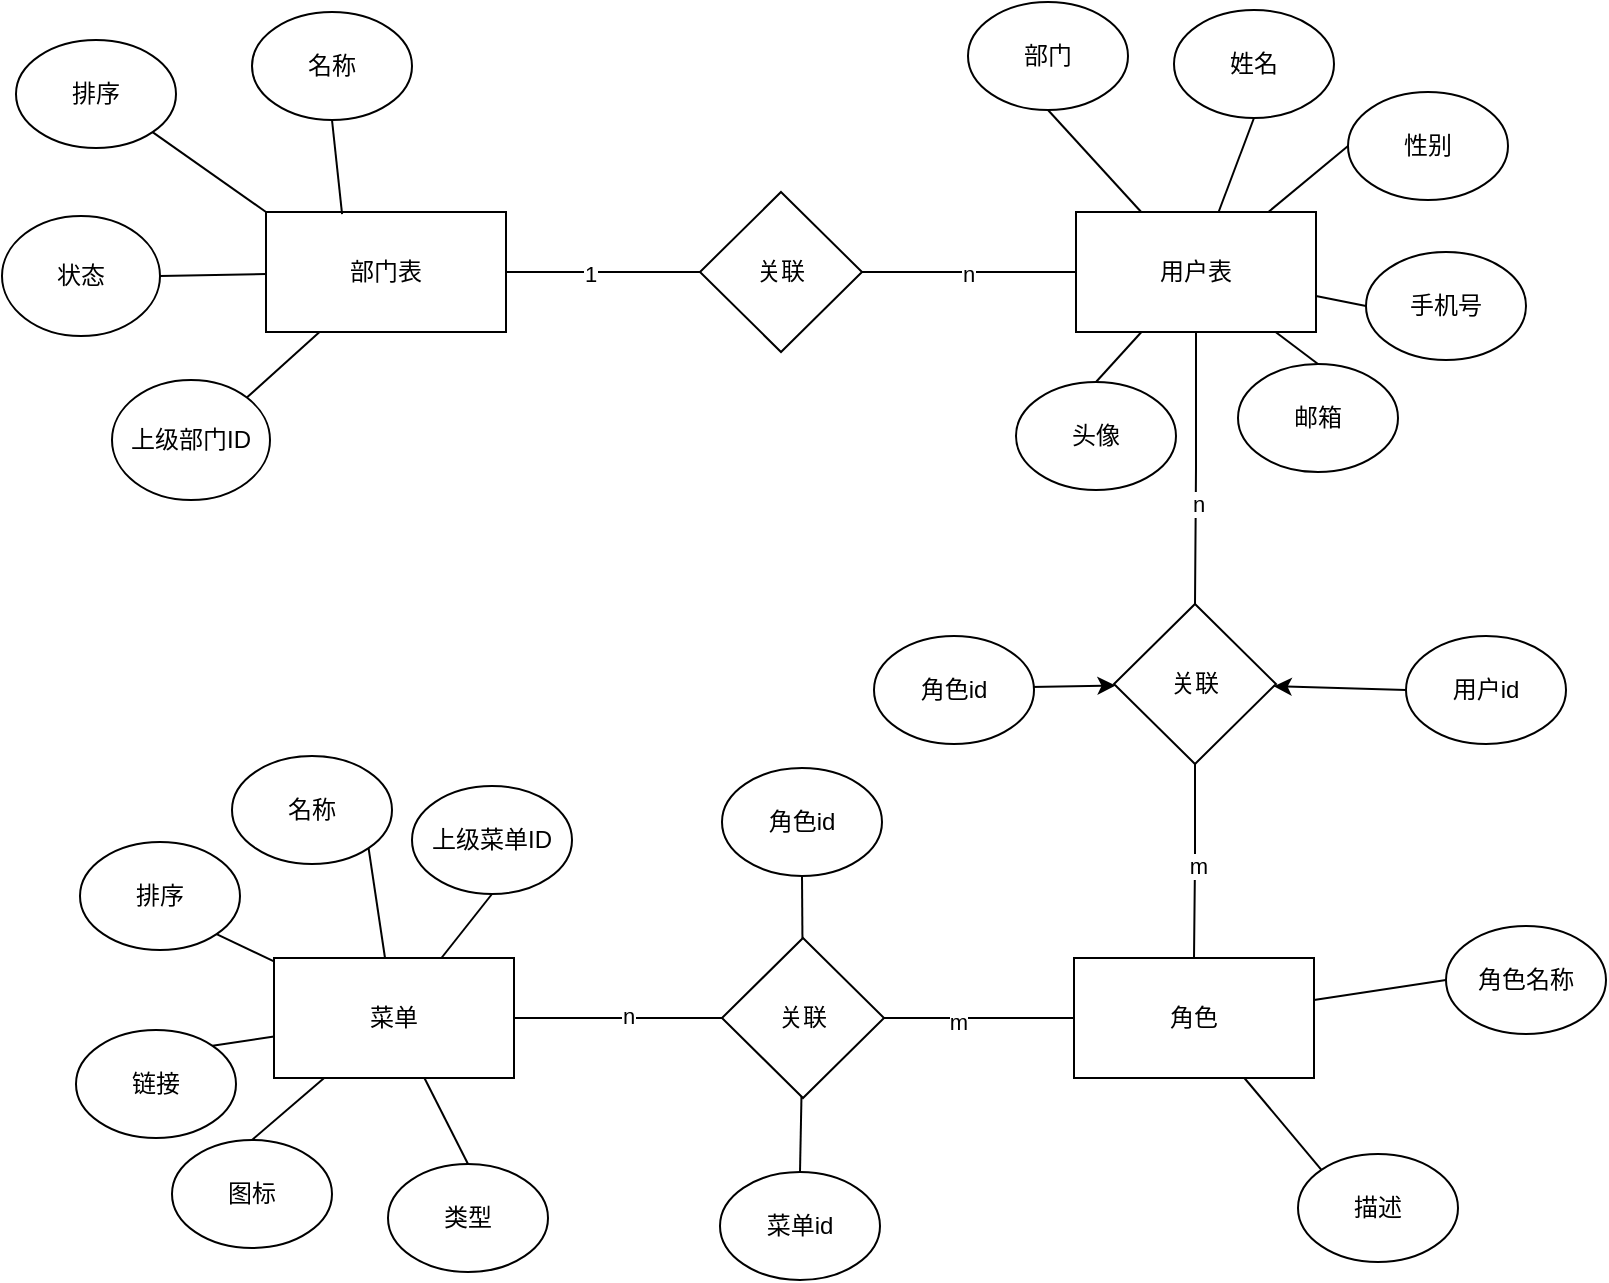 <mxfile version="22.0.6" type="github">
  <diagram name="第 1 页" id="ddNw3UJNpPclgdhl9-5q">
    <mxGraphModel dx="1594" dy="653" grid="0" gridSize="10" guides="0" tooltips="1" connect="1" arrows="1" fold="1" page="0" pageScale="1" pageWidth="827" pageHeight="1169" math="0" shadow="0">
      <root>
        <mxCell id="0" />
        <mxCell id="1" parent="0" />
        <mxCell id="-VB0LCoFOLKxhJaFxNoc-21" style="edgeStyle=orthogonalEdgeStyle;rounded=0;orthogonalLoop=1;jettySize=auto;html=1;exitX=1;exitY=0.5;exitDx=0;exitDy=0;entryX=0;entryY=0.5;entryDx=0;entryDy=0;endArrow=none;endFill=0;" edge="1" parent="1" source="-VB0LCoFOLKxhJaFxNoc-1" target="-VB0LCoFOLKxhJaFxNoc-20">
          <mxGeometry relative="1" as="geometry" />
        </mxCell>
        <mxCell id="-VB0LCoFOLKxhJaFxNoc-24" value="1" style="edgeLabel;html=1;align=center;verticalAlign=middle;resizable=0;points=[];" vertex="1" connectable="0" parent="-VB0LCoFOLKxhJaFxNoc-21">
          <mxGeometry x="-0.134" y="-1" relative="1" as="geometry">
            <mxPoint as="offset" />
          </mxGeometry>
        </mxCell>
        <mxCell id="-VB0LCoFOLKxhJaFxNoc-1" value="部门表" style="rounded=0;whiteSpace=wrap;html=1;" vertex="1" parent="1">
          <mxGeometry x="-11" y="196" width="120" height="60" as="geometry" />
        </mxCell>
        <mxCell id="-VB0LCoFOLKxhJaFxNoc-22" style="edgeStyle=orthogonalEdgeStyle;rounded=0;orthogonalLoop=1;jettySize=auto;html=1;exitX=0;exitY=0.5;exitDx=0;exitDy=0;endArrow=none;endFill=0;" edge="1" parent="1" source="-VB0LCoFOLKxhJaFxNoc-2" target="-VB0LCoFOLKxhJaFxNoc-20">
          <mxGeometry relative="1" as="geometry" />
        </mxCell>
        <mxCell id="-VB0LCoFOLKxhJaFxNoc-23" value="n" style="edgeLabel;html=1;align=center;verticalAlign=middle;resizable=0;points=[];" vertex="1" connectable="0" parent="-VB0LCoFOLKxhJaFxNoc-22">
          <mxGeometry x="0.018" y="1" relative="1" as="geometry">
            <mxPoint as="offset" />
          </mxGeometry>
        </mxCell>
        <mxCell id="-VB0LCoFOLKxhJaFxNoc-31" style="edgeStyle=orthogonalEdgeStyle;rounded=0;orthogonalLoop=1;jettySize=auto;html=1;exitX=0.5;exitY=1;exitDx=0;exitDy=0;endArrow=none;endFill=0;" edge="1" parent="1" source="-VB0LCoFOLKxhJaFxNoc-2" target="-VB0LCoFOLKxhJaFxNoc-6">
          <mxGeometry relative="1" as="geometry" />
        </mxCell>
        <mxCell id="-VB0LCoFOLKxhJaFxNoc-41" value="n" style="edgeLabel;html=1;align=center;verticalAlign=middle;resizable=0;points=[];" vertex="1" connectable="0" parent="-VB0LCoFOLKxhJaFxNoc-31">
          <mxGeometry x="0.267" y="1" relative="1" as="geometry">
            <mxPoint as="offset" />
          </mxGeometry>
        </mxCell>
        <mxCell id="-VB0LCoFOLKxhJaFxNoc-2" value="用户表" style="rounded=0;whiteSpace=wrap;html=1;" vertex="1" parent="1">
          <mxGeometry x="394" y="196" width="120" height="60" as="geometry" />
        </mxCell>
        <mxCell id="-VB0LCoFOLKxhJaFxNoc-49" style="rounded=0;orthogonalLoop=1;jettySize=auto;html=1;exitX=0;exitY=0.5;exitDx=0;exitDy=0;endArrow=none;endFill=0;" edge="1" parent="1" source="-VB0LCoFOLKxhJaFxNoc-3" target="-VB0LCoFOLKxhJaFxNoc-47">
          <mxGeometry relative="1" as="geometry" />
        </mxCell>
        <mxCell id="-VB0LCoFOLKxhJaFxNoc-63" value="m" style="edgeLabel;html=1;align=center;verticalAlign=middle;resizable=0;points=[];" vertex="1" connectable="0" parent="-VB0LCoFOLKxhJaFxNoc-49">
          <mxGeometry x="0.221" y="2" relative="1" as="geometry">
            <mxPoint as="offset" />
          </mxGeometry>
        </mxCell>
        <mxCell id="-VB0LCoFOLKxhJaFxNoc-3" value="角色" style="rounded=0;whiteSpace=wrap;html=1;" vertex="1" parent="1">
          <mxGeometry x="393" y="569" width="120" height="60" as="geometry" />
        </mxCell>
        <mxCell id="-VB0LCoFOLKxhJaFxNoc-48" style="rounded=0;orthogonalLoop=1;jettySize=auto;html=1;exitX=1;exitY=0.5;exitDx=0;exitDy=0;endArrow=none;endFill=0;" edge="1" parent="1" source="-VB0LCoFOLKxhJaFxNoc-4" target="-VB0LCoFOLKxhJaFxNoc-47">
          <mxGeometry relative="1" as="geometry" />
        </mxCell>
        <mxCell id="-VB0LCoFOLKxhJaFxNoc-62" value="n" style="edgeLabel;html=1;align=center;verticalAlign=middle;resizable=0;points=[];" vertex="1" connectable="0" parent="-VB0LCoFOLKxhJaFxNoc-48">
          <mxGeometry x="0.096" y="1" relative="1" as="geometry">
            <mxPoint as="offset" />
          </mxGeometry>
        </mxCell>
        <mxCell id="-VB0LCoFOLKxhJaFxNoc-4" value="菜单" style="rounded=0;whiteSpace=wrap;html=1;" vertex="1" parent="1">
          <mxGeometry x="-7" y="569" width="120" height="60" as="geometry" />
        </mxCell>
        <mxCell id="-VB0LCoFOLKxhJaFxNoc-8" style="edgeStyle=orthogonalEdgeStyle;rounded=0;orthogonalLoop=1;jettySize=auto;html=1;endArrow=none;endFill=0;" edge="1" parent="1" source="-VB0LCoFOLKxhJaFxNoc-6" target="-VB0LCoFOLKxhJaFxNoc-3">
          <mxGeometry relative="1" as="geometry" />
        </mxCell>
        <mxCell id="-VB0LCoFOLKxhJaFxNoc-42" value="m" style="edgeLabel;html=1;align=center;verticalAlign=middle;resizable=0;points=[];" vertex="1" connectable="0" parent="-VB0LCoFOLKxhJaFxNoc-8">
          <mxGeometry x="0.037" y="2" relative="1" as="geometry">
            <mxPoint y="1" as="offset" />
          </mxGeometry>
        </mxCell>
        <mxCell id="-VB0LCoFOLKxhJaFxNoc-46" style="rounded=0;orthogonalLoop=1;jettySize=auto;html=1;entryX=0;entryY=0.5;entryDx=0;entryDy=0;endArrow=none;endFill=0;startArrow=classic;startFill=1;" edge="1" parent="1" source="-VB0LCoFOLKxhJaFxNoc-6" target="-VB0LCoFOLKxhJaFxNoc-44">
          <mxGeometry relative="1" as="geometry" />
        </mxCell>
        <mxCell id="-VB0LCoFOLKxhJaFxNoc-6" value="关联" style="rhombus;whiteSpace=wrap;html=1;" vertex="1" parent="1">
          <mxGeometry x="413" y="392" width="81" height="80" as="geometry" />
        </mxCell>
        <mxCell id="-VB0LCoFOLKxhJaFxNoc-19" style="rounded=0;orthogonalLoop=1;jettySize=auto;html=1;exitX=1;exitY=1;exitDx=0;exitDy=0;entryX=0;entryY=0;entryDx=0;entryDy=0;endArrow=none;endFill=0;" edge="1" parent="1" source="-VB0LCoFOLKxhJaFxNoc-9" target="-VB0LCoFOLKxhJaFxNoc-1">
          <mxGeometry relative="1" as="geometry" />
        </mxCell>
        <mxCell id="-VB0LCoFOLKxhJaFxNoc-9" value="排序" style="ellipse;whiteSpace=wrap;html=1;" vertex="1" parent="1">
          <mxGeometry x="-136" y="110" width="80" height="54" as="geometry" />
        </mxCell>
        <mxCell id="-VB0LCoFOLKxhJaFxNoc-10" value="名称" style="ellipse;whiteSpace=wrap;html=1;" vertex="1" parent="1">
          <mxGeometry x="-18" y="96" width="80" height="54" as="geometry" />
        </mxCell>
        <mxCell id="-VB0LCoFOLKxhJaFxNoc-18" style="rounded=0;orthogonalLoop=1;jettySize=auto;html=1;exitX=1;exitY=0.5;exitDx=0;exitDy=0;endArrow=none;endFill=0;" edge="1" parent="1" source="-VB0LCoFOLKxhJaFxNoc-11" target="-VB0LCoFOLKxhJaFxNoc-1">
          <mxGeometry relative="1" as="geometry" />
        </mxCell>
        <mxCell id="-VB0LCoFOLKxhJaFxNoc-11" value="状态" style="ellipse;whiteSpace=wrap;html=1;" vertex="1" parent="1">
          <mxGeometry x="-143" y="198" width="79" height="60" as="geometry" />
        </mxCell>
        <mxCell id="-VB0LCoFOLKxhJaFxNoc-17" style="rounded=0;orthogonalLoop=1;jettySize=auto;html=1;exitX=1;exitY=0;exitDx=0;exitDy=0;endArrow=none;endFill=0;" edge="1" parent="1" source="-VB0LCoFOLKxhJaFxNoc-13" target="-VB0LCoFOLKxhJaFxNoc-1">
          <mxGeometry relative="1" as="geometry" />
        </mxCell>
        <mxCell id="-VB0LCoFOLKxhJaFxNoc-13" value="上级部门ID" style="ellipse;whiteSpace=wrap;html=1;" vertex="1" parent="1">
          <mxGeometry x="-88" y="280" width="79" height="60" as="geometry" />
        </mxCell>
        <mxCell id="-VB0LCoFOLKxhJaFxNoc-15" style="rounded=0;orthogonalLoop=1;jettySize=auto;html=1;exitX=0.5;exitY=1;exitDx=0;exitDy=0;entryX=0.317;entryY=0.017;entryDx=0;entryDy=0;entryPerimeter=0;endArrow=none;endFill=0;" edge="1" parent="1" source="-VB0LCoFOLKxhJaFxNoc-10" target="-VB0LCoFOLKxhJaFxNoc-1">
          <mxGeometry relative="1" as="geometry" />
        </mxCell>
        <mxCell id="-VB0LCoFOLKxhJaFxNoc-20" value="关联" style="rhombus;whiteSpace=wrap;html=1;" vertex="1" parent="1">
          <mxGeometry x="206" y="186" width="81" height="80" as="geometry" />
        </mxCell>
        <mxCell id="-VB0LCoFOLKxhJaFxNoc-39" style="rounded=0;orthogonalLoop=1;jettySize=auto;html=1;exitX=0.5;exitY=1;exitDx=0;exitDy=0;endArrow=none;endFill=0;" edge="1" parent="1" source="-VB0LCoFOLKxhJaFxNoc-25" target="-VB0LCoFOLKxhJaFxNoc-2">
          <mxGeometry relative="1" as="geometry" />
        </mxCell>
        <mxCell id="-VB0LCoFOLKxhJaFxNoc-25" value="部门" style="ellipse;whiteSpace=wrap;html=1;" vertex="1" parent="1">
          <mxGeometry x="340" y="91" width="80" height="54" as="geometry" />
        </mxCell>
        <mxCell id="-VB0LCoFOLKxhJaFxNoc-36" style="rounded=0;orthogonalLoop=1;jettySize=auto;html=1;exitX=0;exitY=0.5;exitDx=0;exitDy=0;endArrow=none;endFill=0;" edge="1" parent="1" source="-VB0LCoFOLKxhJaFxNoc-26" target="-VB0LCoFOLKxhJaFxNoc-2">
          <mxGeometry relative="1" as="geometry" />
        </mxCell>
        <mxCell id="-VB0LCoFOLKxhJaFxNoc-26" value="性别" style="ellipse;whiteSpace=wrap;html=1;" vertex="1" parent="1">
          <mxGeometry x="530" y="136" width="80" height="54" as="geometry" />
        </mxCell>
        <mxCell id="-VB0LCoFOLKxhJaFxNoc-38" style="rounded=0;orthogonalLoop=1;jettySize=auto;html=1;exitX=0.5;exitY=1;exitDx=0;exitDy=0;endArrow=none;endFill=0;" edge="1" parent="1" source="-VB0LCoFOLKxhJaFxNoc-27" target="-VB0LCoFOLKxhJaFxNoc-2">
          <mxGeometry relative="1" as="geometry" />
        </mxCell>
        <mxCell id="-VB0LCoFOLKxhJaFxNoc-27" value="姓名" style="ellipse;whiteSpace=wrap;html=1;" vertex="1" parent="1">
          <mxGeometry x="443" y="95" width="80" height="54" as="geometry" />
        </mxCell>
        <mxCell id="-VB0LCoFOLKxhJaFxNoc-35" style="rounded=0;orthogonalLoop=1;jettySize=auto;html=1;exitX=0;exitY=0.5;exitDx=0;exitDy=0;endArrow=none;endFill=0;" edge="1" parent="1" source="-VB0LCoFOLKxhJaFxNoc-28" target="-VB0LCoFOLKxhJaFxNoc-2">
          <mxGeometry relative="1" as="geometry" />
        </mxCell>
        <mxCell id="-VB0LCoFOLKxhJaFxNoc-28" value="手机号" style="ellipse;whiteSpace=wrap;html=1;" vertex="1" parent="1">
          <mxGeometry x="539" y="216" width="80" height="54" as="geometry" />
        </mxCell>
        <mxCell id="-VB0LCoFOLKxhJaFxNoc-34" style="rounded=0;orthogonalLoop=1;jettySize=auto;html=1;exitX=0.5;exitY=0;exitDx=0;exitDy=0;endArrow=none;endFill=0;" edge="1" parent="1" source="-VB0LCoFOLKxhJaFxNoc-29" target="-VB0LCoFOLKxhJaFxNoc-2">
          <mxGeometry relative="1" as="geometry" />
        </mxCell>
        <mxCell id="-VB0LCoFOLKxhJaFxNoc-29" value="邮箱" style="ellipse;whiteSpace=wrap;html=1;" vertex="1" parent="1">
          <mxGeometry x="475" y="272" width="80" height="54" as="geometry" />
        </mxCell>
        <mxCell id="-VB0LCoFOLKxhJaFxNoc-33" style="rounded=0;orthogonalLoop=1;jettySize=auto;html=1;exitX=0.5;exitY=0;exitDx=0;exitDy=0;endArrow=none;endFill=0;" edge="1" parent="1" source="-VB0LCoFOLKxhJaFxNoc-30" target="-VB0LCoFOLKxhJaFxNoc-2">
          <mxGeometry relative="1" as="geometry" />
        </mxCell>
        <mxCell id="-VB0LCoFOLKxhJaFxNoc-30" value="头像" style="ellipse;whiteSpace=wrap;html=1;" vertex="1" parent="1">
          <mxGeometry x="364" y="281" width="80" height="54" as="geometry" />
        </mxCell>
        <mxCell id="-VB0LCoFOLKxhJaFxNoc-43" value="用户id" style="ellipse;whiteSpace=wrap;html=1;" vertex="1" parent="1">
          <mxGeometry x="559" y="408" width="80" height="54" as="geometry" />
        </mxCell>
        <mxCell id="-VB0LCoFOLKxhJaFxNoc-44" value="角色id" style="ellipse;whiteSpace=wrap;html=1;" vertex="1" parent="1">
          <mxGeometry x="293" y="408" width="80" height="54" as="geometry" />
        </mxCell>
        <mxCell id="-VB0LCoFOLKxhJaFxNoc-45" style="rounded=0;orthogonalLoop=1;jettySize=auto;html=1;entryX=0;entryY=0.5;entryDx=0;entryDy=0;endArrow=none;endFill=0;startArrow=classic;startFill=1;" edge="1" parent="1" source="-VB0LCoFOLKxhJaFxNoc-6" target="-VB0LCoFOLKxhJaFxNoc-43">
          <mxGeometry relative="1" as="geometry" />
        </mxCell>
        <mxCell id="-VB0LCoFOLKxhJaFxNoc-47" value="关联" style="rhombus;whiteSpace=wrap;html=1;" vertex="1" parent="1">
          <mxGeometry x="217" y="559" width="81" height="80" as="geometry" />
        </mxCell>
        <mxCell id="-VB0LCoFOLKxhJaFxNoc-53" style="rounded=0;orthogonalLoop=1;jettySize=auto;html=1;exitX=0;exitY=0.5;exitDx=0;exitDy=0;endArrow=none;endFill=0;" edge="1" parent="1" source="-VB0LCoFOLKxhJaFxNoc-50" target="-VB0LCoFOLKxhJaFxNoc-3">
          <mxGeometry relative="1" as="geometry" />
        </mxCell>
        <mxCell id="-VB0LCoFOLKxhJaFxNoc-50" value="角色名称" style="ellipse;whiteSpace=wrap;html=1;" vertex="1" parent="1">
          <mxGeometry x="579" y="553" width="80" height="54" as="geometry" />
        </mxCell>
        <mxCell id="-VB0LCoFOLKxhJaFxNoc-52" style="rounded=0;orthogonalLoop=1;jettySize=auto;html=1;exitX=0;exitY=0;exitDx=0;exitDy=0;endArrow=none;endFill=0;" edge="1" parent="1" source="-VB0LCoFOLKxhJaFxNoc-51" target="-VB0LCoFOLKxhJaFxNoc-3">
          <mxGeometry relative="1" as="geometry" />
        </mxCell>
        <mxCell id="-VB0LCoFOLKxhJaFxNoc-51" value="描述" style="ellipse;whiteSpace=wrap;html=1;" vertex="1" parent="1">
          <mxGeometry x="505" y="667" width="80" height="54" as="geometry" />
        </mxCell>
        <mxCell id="-VB0LCoFOLKxhJaFxNoc-56" style="rounded=0;orthogonalLoop=1;jettySize=auto;html=1;exitX=0.5;exitY=1;exitDx=0;exitDy=0;endArrow=none;endFill=0;" edge="1" parent="1" source="-VB0LCoFOLKxhJaFxNoc-54" target="-VB0LCoFOLKxhJaFxNoc-47">
          <mxGeometry relative="1" as="geometry" />
        </mxCell>
        <mxCell id="-VB0LCoFOLKxhJaFxNoc-54" value="角色id" style="ellipse;whiteSpace=wrap;html=1;" vertex="1" parent="1">
          <mxGeometry x="217" y="474" width="80" height="54" as="geometry" />
        </mxCell>
        <mxCell id="-VB0LCoFOLKxhJaFxNoc-57" style="rounded=0;orthogonalLoop=1;jettySize=auto;html=1;exitX=0.5;exitY=0;exitDx=0;exitDy=0;endArrow=none;endFill=0;" edge="1" parent="1" source="-VB0LCoFOLKxhJaFxNoc-55" target="-VB0LCoFOLKxhJaFxNoc-47">
          <mxGeometry relative="1" as="geometry" />
        </mxCell>
        <mxCell id="-VB0LCoFOLKxhJaFxNoc-55" value="菜单id" style="ellipse;whiteSpace=wrap;html=1;" vertex="1" parent="1">
          <mxGeometry x="216" y="676" width="80" height="54" as="geometry" />
        </mxCell>
        <mxCell id="-VB0LCoFOLKxhJaFxNoc-73" style="rounded=0;orthogonalLoop=1;jettySize=auto;html=1;exitX=1;exitY=1;exitDx=0;exitDy=0;endArrow=none;endFill=0;" edge="1" parent="1" source="-VB0LCoFOLKxhJaFxNoc-64" target="-VB0LCoFOLKxhJaFxNoc-4">
          <mxGeometry relative="1" as="geometry" />
        </mxCell>
        <mxCell id="-VB0LCoFOLKxhJaFxNoc-64" value="排序" style="ellipse;whiteSpace=wrap;html=1;" vertex="1" parent="1">
          <mxGeometry x="-104" y="511" width="80" height="54" as="geometry" />
        </mxCell>
        <mxCell id="-VB0LCoFOLKxhJaFxNoc-71" style="rounded=0;orthogonalLoop=1;jettySize=auto;html=1;exitX=0.5;exitY=0;exitDx=0;exitDy=0;endArrow=none;endFill=0;" edge="1" parent="1" source="-VB0LCoFOLKxhJaFxNoc-65" target="-VB0LCoFOLKxhJaFxNoc-4">
          <mxGeometry relative="1" as="geometry" />
        </mxCell>
        <mxCell id="-VB0LCoFOLKxhJaFxNoc-65" value="图标" style="ellipse;whiteSpace=wrap;html=1;" vertex="1" parent="1">
          <mxGeometry x="-58" y="660" width="80" height="54" as="geometry" />
        </mxCell>
        <mxCell id="-VB0LCoFOLKxhJaFxNoc-75" style="rounded=0;orthogonalLoop=1;jettySize=auto;html=1;exitX=1;exitY=1;exitDx=0;exitDy=0;endArrow=none;endFill=0;" edge="1" parent="1" source="-VB0LCoFOLKxhJaFxNoc-66" target="-VB0LCoFOLKxhJaFxNoc-4">
          <mxGeometry relative="1" as="geometry" />
        </mxCell>
        <mxCell id="-VB0LCoFOLKxhJaFxNoc-66" value="名称" style="ellipse;whiteSpace=wrap;html=1;" vertex="1" parent="1">
          <mxGeometry x="-28" y="468" width="80" height="54" as="geometry" />
        </mxCell>
        <mxCell id="-VB0LCoFOLKxhJaFxNoc-72" style="rounded=0;orthogonalLoop=1;jettySize=auto;html=1;exitX=1;exitY=0;exitDx=0;exitDy=0;endArrow=none;endFill=0;" edge="1" parent="1" source="-VB0LCoFOLKxhJaFxNoc-67" target="-VB0LCoFOLKxhJaFxNoc-4">
          <mxGeometry relative="1" as="geometry" />
        </mxCell>
        <mxCell id="-VB0LCoFOLKxhJaFxNoc-67" value="链接" style="ellipse;whiteSpace=wrap;html=1;" vertex="1" parent="1">
          <mxGeometry x="-106" y="605" width="80" height="54" as="geometry" />
        </mxCell>
        <mxCell id="-VB0LCoFOLKxhJaFxNoc-70" style="rounded=0;orthogonalLoop=1;jettySize=auto;html=1;exitX=0.5;exitY=0;exitDx=0;exitDy=0;endArrow=none;endFill=0;" edge="1" parent="1" source="-VB0LCoFOLKxhJaFxNoc-68" target="-VB0LCoFOLKxhJaFxNoc-4">
          <mxGeometry relative="1" as="geometry" />
        </mxCell>
        <mxCell id="-VB0LCoFOLKxhJaFxNoc-68" value="类型" style="ellipse;whiteSpace=wrap;html=1;" vertex="1" parent="1">
          <mxGeometry x="50" y="672" width="80" height="54" as="geometry" />
        </mxCell>
        <mxCell id="-VB0LCoFOLKxhJaFxNoc-76" style="rounded=0;orthogonalLoop=1;jettySize=auto;html=1;exitX=0.5;exitY=1;exitDx=0;exitDy=0;endArrow=none;endFill=0;" edge="1" parent="1" source="-VB0LCoFOLKxhJaFxNoc-69" target="-VB0LCoFOLKxhJaFxNoc-4">
          <mxGeometry relative="1" as="geometry" />
        </mxCell>
        <mxCell id="-VB0LCoFOLKxhJaFxNoc-69" value="上级菜单ID" style="ellipse;whiteSpace=wrap;html=1;" vertex="1" parent="1">
          <mxGeometry x="62" y="483" width="80" height="54" as="geometry" />
        </mxCell>
      </root>
    </mxGraphModel>
  </diagram>
</mxfile>

